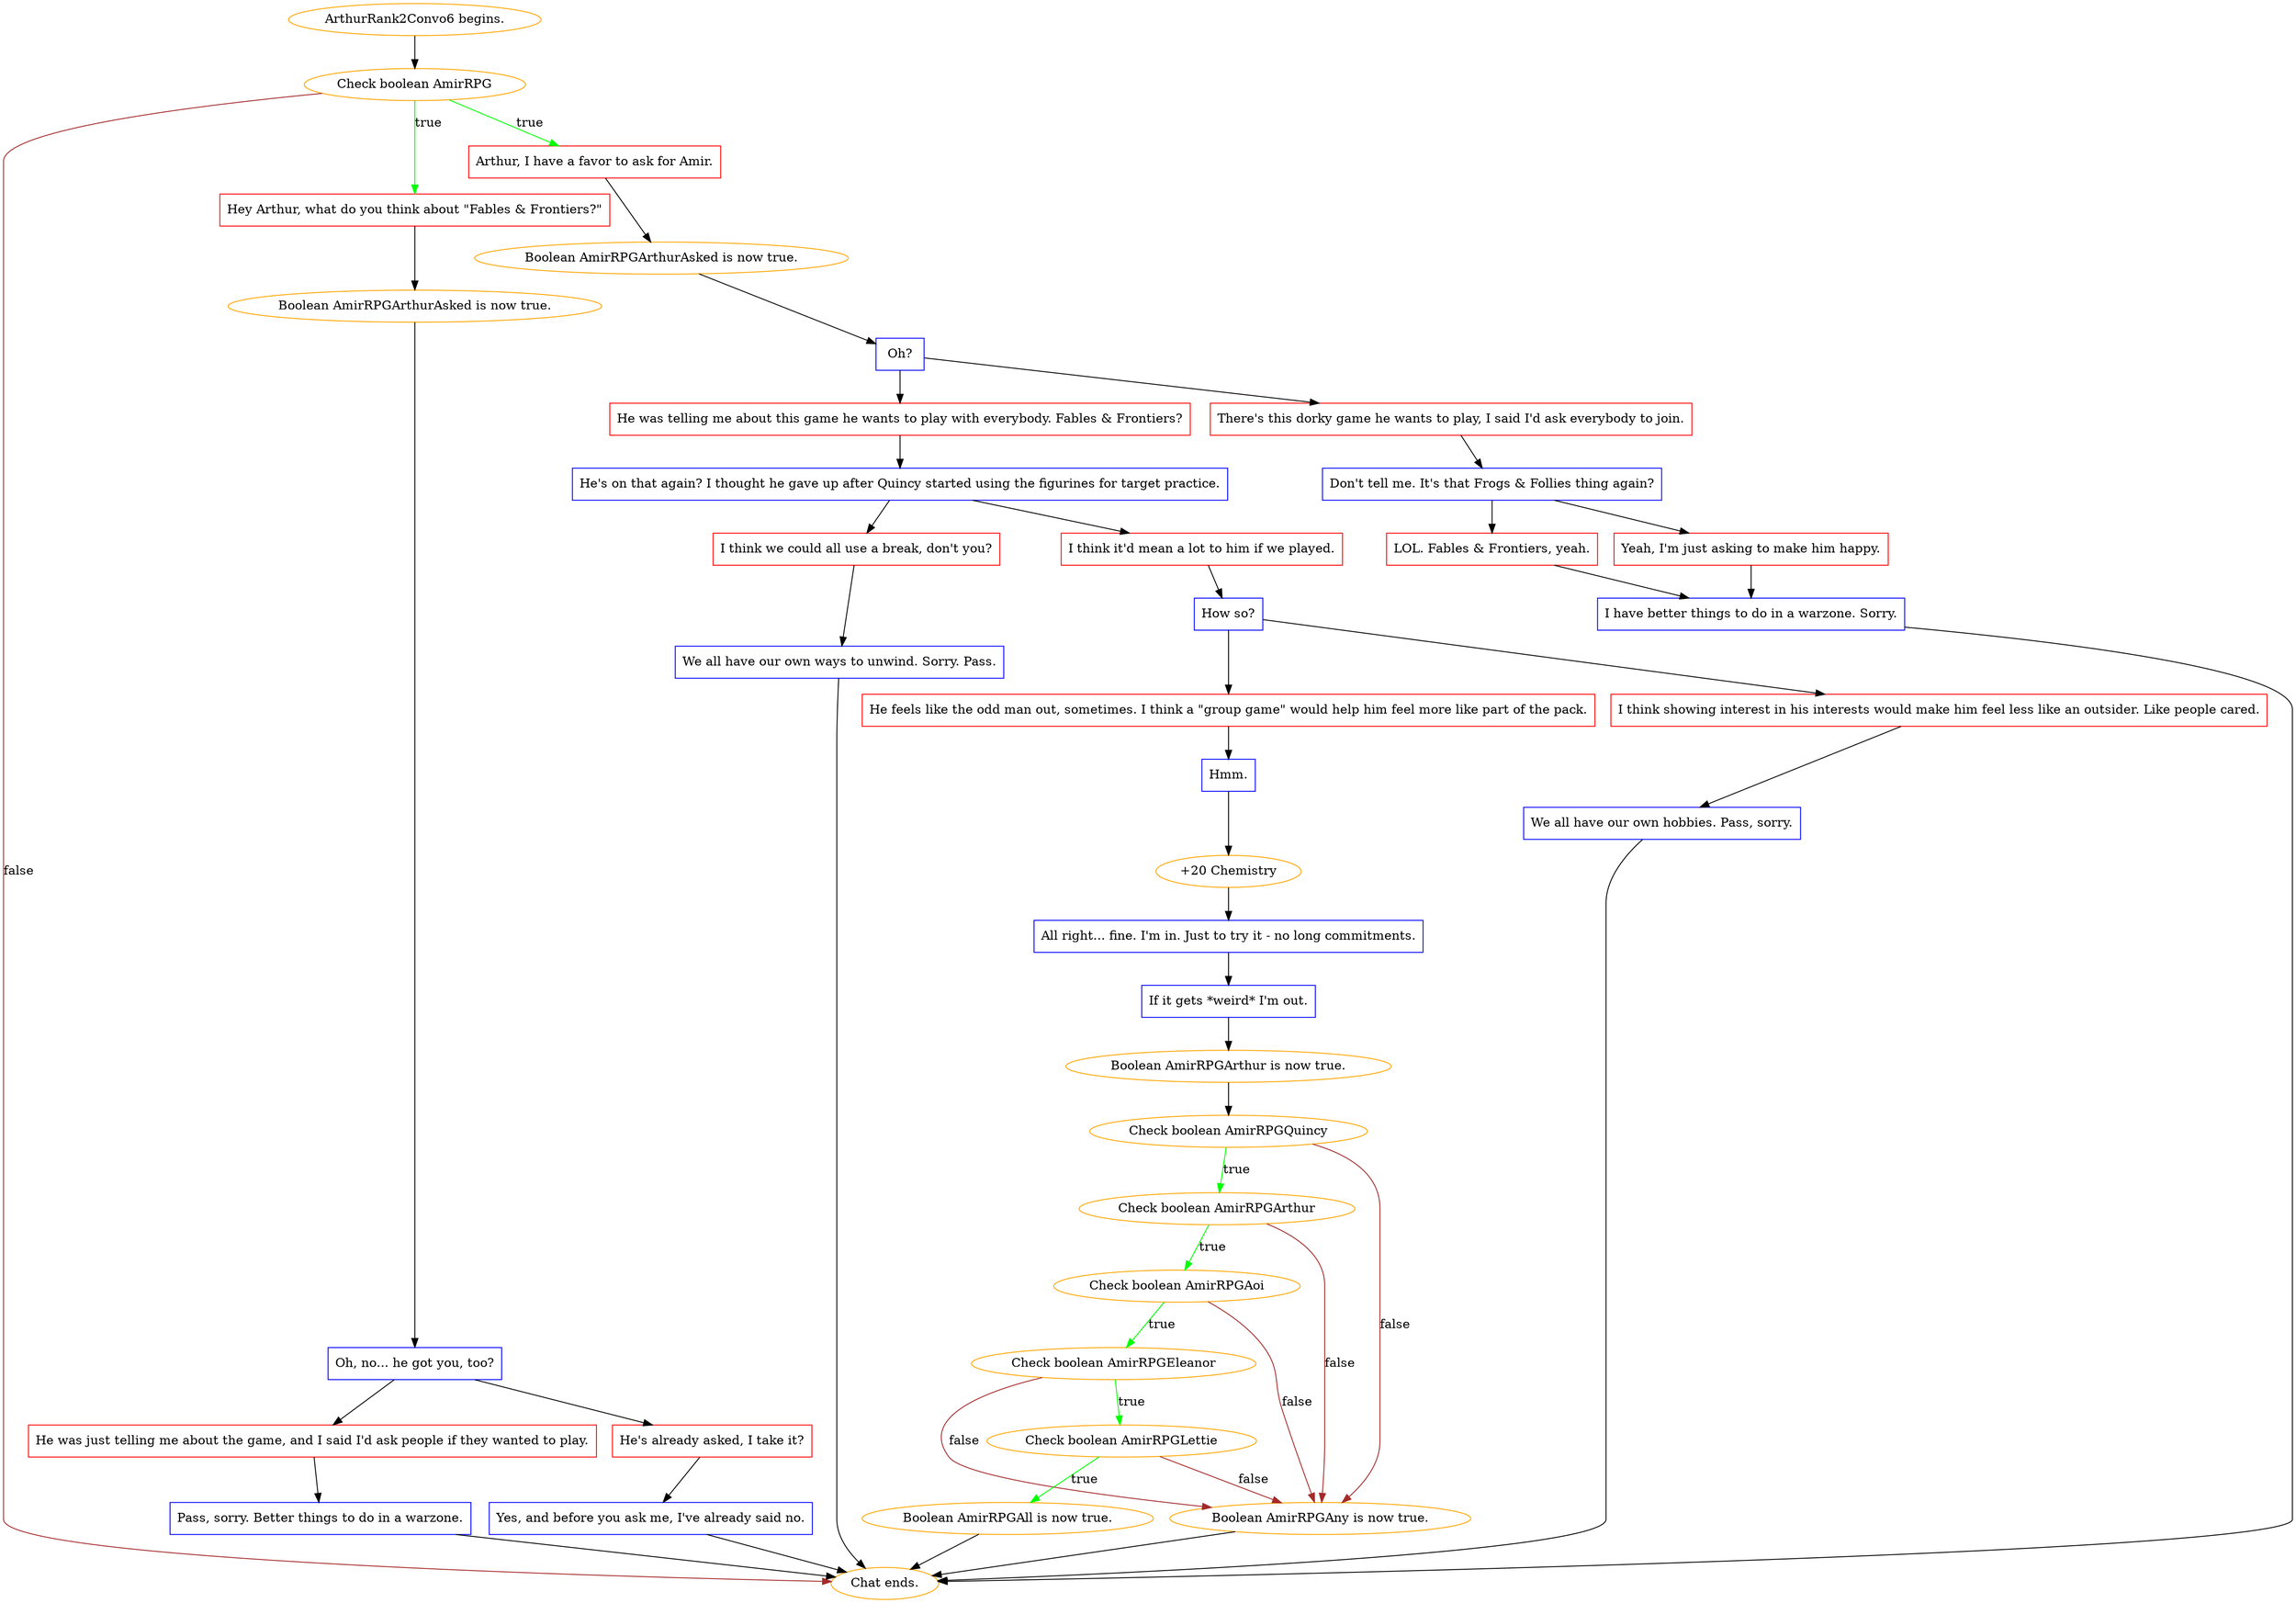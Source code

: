 digraph {
	"ArthurRank2Convo6 begins." [color=orange];
		"ArthurRank2Convo6 begins." -> 2956;
	2956 [label="Check boolean AmirRPG",color=orange];
		2956 -> 2954 [label=true,color=green];
		2956 -> 2955 [label=true,color=green];
		2956 -> "Chat ends." [label=false,color=brown];
	2954 [label="Hey Arthur, what do you think about \"Fables & Frontiers?\"",shape=box,color=red];
		2954 -> "/EE/Types/Engine/SetBooleanDialogueNode:AmirRPGArthurAsked:2959";
	2955 [label="Arthur, I have a favor to ask for Amir.",shape=box,color=red];
		2955 -> "/EE/Types/Engine/SetBooleanDialogueNode:AmirRPGArthurAsked:2960";
	"Chat ends." [color=orange];
	"/EE/Types/Engine/SetBooleanDialogueNode:AmirRPGArthurAsked:2959" [label="Boolean AmirRPGArthurAsked is now true.",color=orange];
		"/EE/Types/Engine/SetBooleanDialogueNode:AmirRPGArthurAsked:2959" -> 2959;
	"/EE/Types/Engine/SetBooleanDialogueNode:AmirRPGArthurAsked:2960" [label="Boolean AmirRPGArthurAsked is now true.",color=orange];
		"/EE/Types/Engine/SetBooleanDialogueNode:AmirRPGArthurAsked:2960" -> 2960;
	2959 [label="Oh, no... he got you, too?",shape=box,color=blue];
		2959 -> 2961;
		2959 -> 2962;
	2960 [label="Oh?",shape=box,color=blue];
		2960 -> 2963;
		2960 -> 2964;
	2961 [label="He's already asked, I take it?",shape=box,color=red];
		2961 -> 2965;
	2962 [label="He was just telling me about the game, and I said I'd ask people if they wanted to play.",shape=box,color=red];
		2962 -> 2966;
	2963 [label="He was telling me about this game he wants to play with everybody. Fables & Frontiers?",shape=box,color=red];
		2963 -> 2969;
	2964 [label="There's this dorky game he wants to play, I said I'd ask everybody to join.",shape=box,color=red];
		2964 -> 2970;
	2965 [label="Yes, and before you ask me, I've already said no.",shape=box,color=blue];
		2965 -> "Chat ends.";
	2966 [label="Pass, sorry. Better things to do in a warzone.",shape=box,color=blue];
		2966 -> "Chat ends.";
	2969 [label="He's on that again? I thought he gave up after Quincy started using the figurines for target practice.",shape=box,color=blue];
		2969 -> 2971;
		2969 -> 2972;
	2970 [label="Don't tell me. It's that Frogs & Follies thing again?",shape=box,color=blue];
		2970 -> 2973;
		2970 -> 2974;
	2971 [label="I think we could all use a break, don't you?",shape=box,color=red];
		2971 -> 2977;
	2972 [label="I think it'd mean a lot to him if we played.",shape=box,color=red];
		2972 -> 2979;
	2973 [label="LOL. Fables & Frontiers, yeah.",shape=box,color=red];
		2973 -> 2975;
	2974 [label="Yeah, I'm just asking to make him happy.",shape=box,color=red];
		2974 -> 2975;
	2977 [label="We all have our own ways to unwind. Sorry. Pass.",shape=box,color=blue];
		2977 -> "Chat ends.";
	2979 [label="How so?",shape=box,color=blue];
		2979 -> 2980;
		2979 -> 2981;
	2975 [label="I have better things to do in a warzone. Sorry.",shape=box,color=blue];
		2975 -> "Chat ends.";
	2980 [label="He feels like the odd man out, sometimes. I think a \"group game\" would help him feel more like part of the pack.",shape=box,color=red];
		2980 -> 2984;
	2981 [label="I think showing interest in his interests would make him feel less like an outsider. Like people cared.",shape=box,color=red];
		2981 -> 2982;
	2984 [label="Hmm.",shape=box,color=blue];
		2984 -> 2995;
	2982 [label="We all have our own hobbies. Pass, sorry.",shape=box,color=blue];
		2982 -> "Chat ends.";
	2995 [label="+20 Chemistry",color=orange];
		2995 -> 2985;
	2985 [label="All right... fine. I'm in. Just to try it - no long commitments.",shape=box,color=blue];
		2985 -> 2986;
	2986 [label="If it gets *weird* I'm out.",shape=box,color=blue];
		2986 -> "/EE/Types/Engine/SetBooleanDialogueNode:AmirRPGArthur:2988";
	"/EE/Types/Engine/SetBooleanDialogueNode:AmirRPGArthur:2988" [label="Boolean AmirRPGArthur is now true.",color=orange];
		"/EE/Types/Engine/SetBooleanDialogueNode:AmirRPGArthur:2988" -> 2988;
	2988 [label="Check boolean AmirRPGQuincy",color=orange];
		2988 -> 2989 [label=true,color=green];
		2988 -> "/EE/Types/Engine/SetBooleanDialogueNode:AmirRPGAny:Chat ends." [label=false,color=brown];
	2989 [label="Check boolean AmirRPGArthur",color=orange];
		2989 -> 2990 [label=true,color=green];
		2989 -> "/EE/Types/Engine/SetBooleanDialogueNode:AmirRPGAny:Chat ends." [label=false,color=brown];
	"/EE/Types/Engine/SetBooleanDialogueNode:AmirRPGAny:Chat ends." [label="Boolean AmirRPGAny is now true.",color=orange];
		"/EE/Types/Engine/SetBooleanDialogueNode:AmirRPGAny:Chat ends." -> "Chat ends.";
	2990 [label="Check boolean AmirRPGAoi",color=orange];
		2990 -> 2991 [label=true,color=green];
		2990 -> "/EE/Types/Engine/SetBooleanDialogueNode:AmirRPGAny:Chat ends." [label=false,color=brown];
	2991 [label="Check boolean AmirRPGEleanor",color=orange];
		2991 -> 2992 [label=true,color=green];
		2991 -> "/EE/Types/Engine/SetBooleanDialogueNode:AmirRPGAny:Chat ends." [label=false,color=brown];
	2992 [label="Check boolean AmirRPGLettie",color=orange];
		2992 -> "/EE/Types/Engine/SetBooleanDialogueNode:AmirRPGAll:Chat ends." [label=true,color=green];
		2992 -> "/EE/Types/Engine/SetBooleanDialogueNode:AmirRPGAny:Chat ends." [label=false,color=brown];
	"/EE/Types/Engine/SetBooleanDialogueNode:AmirRPGAll:Chat ends." [label="Boolean AmirRPGAll is now true.",color=orange];
		"/EE/Types/Engine/SetBooleanDialogueNode:AmirRPGAll:Chat ends." -> "Chat ends.";
}